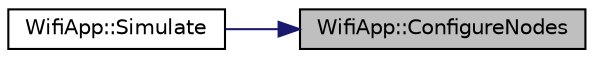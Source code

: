 digraph "WifiApp::ConfigureNodes"
{
 // LATEX_PDF_SIZE
  edge [fontname="Helvetica",fontsize="10",labelfontname="Helvetica",labelfontsize="10"];
  node [fontname="Helvetica",fontsize="10",shape=record];
  rankdir="RL";
  Node1 [label="WifiApp::ConfigureNodes",height=0.2,width=0.4,color="black", fillcolor="grey75", style="filled", fontcolor="black",tooltip="Configure nodes."];
  Node1 -> Node2 [dir="back",color="midnightblue",fontsize="10",style="solid",fontname="Helvetica"];
  Node2 [label="WifiApp::Simulate",height=0.2,width=0.4,color="black", fillcolor="white", style="filled",URL="$class_wifi_app.html#a3a95c7b7e96a5c40810d6fee12b9540c",tooltip="Enacts simulation of an ns-3 wifi application."];
}
